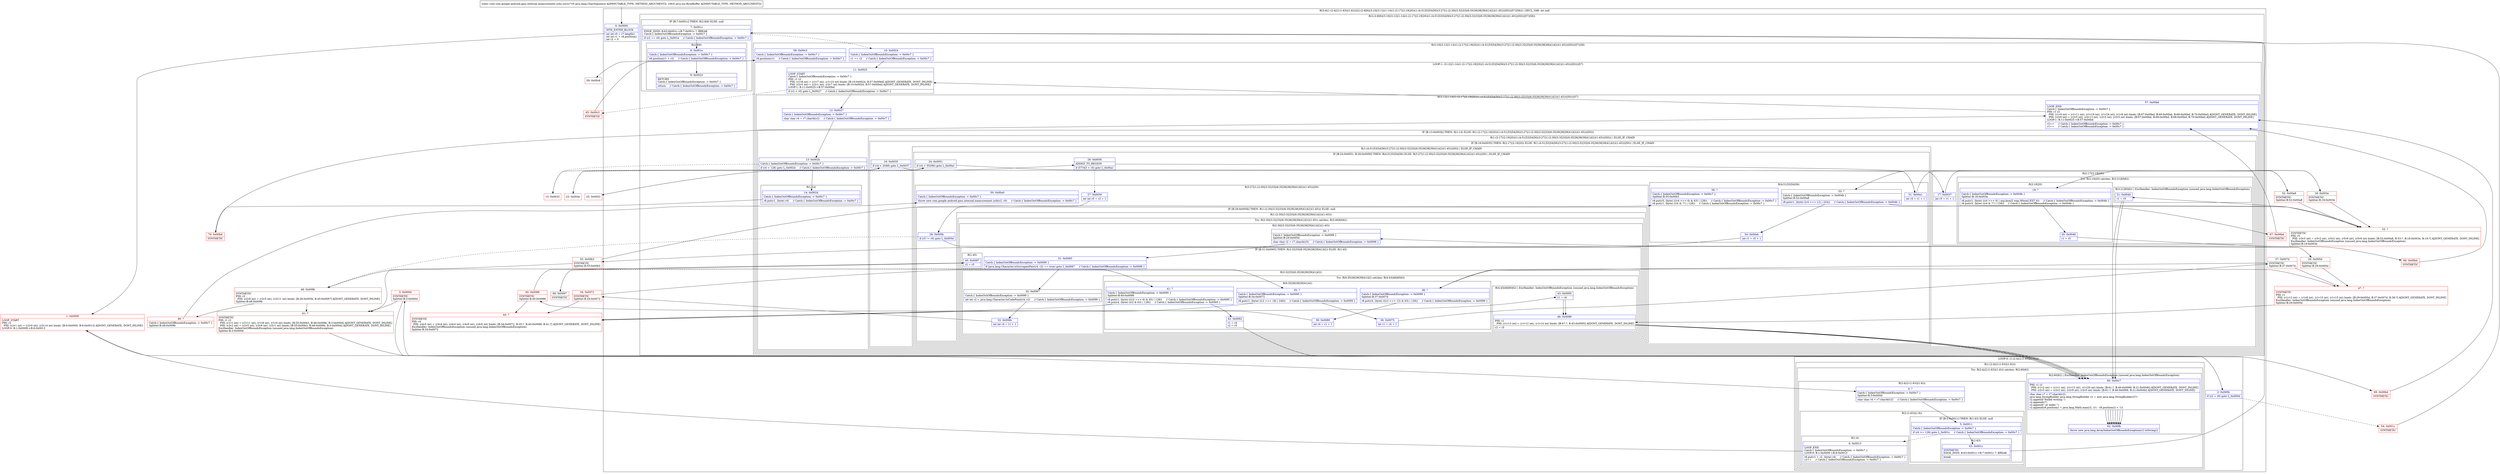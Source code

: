 digraph "CFG forcom.google.android.gms.internal.measurement.zzhz.zzc(Ljava\/lang\/CharSequence;Ljava\/nio\/ByteBuffer;)V" {
subgraph cluster_Region_2087489936 {
label = "R(3:0|(1:(2:4|(2:(1:63)|(1:6))))|(2:(2:8|9)|(3:10|(3:12|(1:14)(1:(2:17|(2:19|20))(1:(4:51|53|54|56)(3:27|(1:(2:30|(3:32|33|(6:35|36|38|39|41|42))(1:45)))|50)))|57)|58))) | DECL_VAR: int null\l";
node [shape=record,color=blue];
Node_0 [shape=record,label="{0\:\ 0x0000|MTH_ENTER_BLOCK\l|int int r0 = r7.length()\lint int r1 = r8.position()\lint r2 = 0\l}"];
subgraph cluster_LoopRegion_522676001 {
label = "LOOP:0: (1:(2:4|(2:(1:63)|(1:6))))";
node [shape=record,color=blue];
Node_2 [shape=record,label="{2\:\ 0x000b|if (r2 \< r0) goto L_0x000d\l}"];
subgraph cluster_Region_2007652807 {
label = "R(1:(2:4|(2:(1:63)|(1:6))))";
node [shape=record,color=blue];
subgraph cluster_TryCatchRegion_495317556 {
label = "Try: R(2:4|(2:(1:63)|(1:6))) catches: R(2:60|62)";
node [shape=record,color=blue];
subgraph cluster_Region_596194218 {
label = "R(2:4|(2:(1:63)|(1:6)))";
node [shape=record,color=blue];
Node_4 [shape=record,label="{4\:\ ?|Catch:\{ IndexOutOfBoundsException \-\> 0x00c7 \}\lSplitter:B:3:0x000d\l|char char r4 = r7.charAt(r2)     \/\/ Catch:\{ IndexOutOfBoundsException \-\> 0x00c7 \}\l}"];
subgraph cluster_Region_1500820672 {
label = "R(2:(1:63)|(1:6))";
node [shape=record,color=blue];
subgraph cluster_IfRegion_1103427456 {
label = "IF [B:5:0x0011] THEN: R(1:63) ELSE: null";
node [shape=record,color=blue];
Node_5 [shape=record,label="{5\:\ 0x0011|Catch:\{ IndexOutOfBoundsException \-\> 0x00c7 \}\l|if (r4 \>= 128) goto L_0x001c     \/\/ Catch:\{ IndexOutOfBoundsException \-\> 0x00c7 \}\l}"];
subgraph cluster_Region_252994064 {
label = "R(1:63)";
node [shape=record,color=blue];
Node_63 [shape=record,label="{63\:\ 0x001c|SYNTHETIC\lEDGE_INSN: B:63:0x001c\-\>B:7:0x001c ?: BREAK  \l|break\l}"];
}
}
subgraph cluster_Region_1832637593 {
label = "R(1:6)";
node [shape=record,color=blue];
Node_6 [shape=record,label="{6\:\ 0x0013|LOOP_END\lCatch:\{ IndexOutOfBoundsException \-\> 0x00c7 \}\lLOOP:0: B:1:0x0009\-\>B:6:0x0013\l|r8.put(r1 + r2, (byte) r4)     \/\/ Catch:\{ IndexOutOfBoundsException \-\> 0x00c7 \}\lr2++     \/\/ Catch:\{ IndexOutOfBoundsException \-\> 0x00c7 \}\l}"];
}
}
}
subgraph cluster_Region_1568831915 {
label = "R(2:60|62) | ExcHandler: IndexOutOfBoundsException (unused java.lang.IndexOutOfBoundsException)\l";
node [shape=record,color=blue];
Node_60 [shape=record,label="{60\:\ 0x00c7|PHI: r1 r2 \l  PHI: (r1v2 int) = (r1v1 int), (r1v13 int), (r1v20 int) binds: [B:61:?, B:46:0x0099, B:21:0x004b] A[DONT_GENERATE, DONT_INLINE]\l  PHI: (r2v3 int) = (r2v2 int), (r2v9 int), (r2v5 int) binds: [B:61:?, B:46:0x0099, B:21:0x004b] A[DONT_GENERATE, DONT_INLINE]\l|char char r7 = r7.charAt(r2)\ljava.lang.StringBuilder java.lang.StringBuilder r2 = new java.lang.StringBuilder(37)\lr2.append(\"Failed writing \")\lr2.append(r7)\lr2.append(\" at index \")\lr2.append(r8.position() + java.lang.Math.max(r2, (r1 \- r8.position()) + 1))\l}"];
Node_62 [shape=record,label="{62\:\ 0x00fb|throw new java.lang.ArrayIndexOutOfBoundsException(r2.toString())\l}"];
}
}
}
}
subgraph cluster_Region_710243924 {
label = "R(2:(2:8|9)|(3:10|(3:12|(1:14)(1:(2:17|(2:19|20))(1:(4:51|53|54|56)(3:27|(1:(2:30|(3:32|33|(6:35|36|38|39|41|42))(1:45)))|50)))|57)|58))";
node [shape=record,color=blue];
subgraph cluster_IfRegion_963527486 {
label = "IF [B:7:0x001c] THEN: R(2:8|9) ELSE: null";
node [shape=record,color=blue];
Node_7 [shape=record,label="{7\:\ 0x001c|EDGE_INSN: B:63:0x001c\-\>B:7:0x001c ?: BREAK  \lCatch:\{ IndexOutOfBoundsException \-\> 0x00c7 \}\l|if (r2 == r0) goto L_0x001e     \/\/ Catch:\{ IndexOutOfBoundsException \-\> 0x00c7 \}\l}"];
subgraph cluster_Region_348463776 {
label = "R(2:8|9)";
node [shape=record,color=blue];
Node_8 [shape=record,label="{8\:\ 0x001e|Catch:\{ IndexOutOfBoundsException \-\> 0x00c7 \}\l|r8.position(r1 + r2)     \/\/ Catch:\{ IndexOutOfBoundsException \-\> 0x00c7 \}\l}"];
Node_9 [shape=record,label="{9\:\ 0x0023|RETURN\lCatch:\{ IndexOutOfBoundsException \-\> 0x00c7 \}\l|return     \/\/ Catch:\{ IndexOutOfBoundsException \-\> 0x00c7 \}\l}"];
}
}
subgraph cluster_Region_146942954 {
label = "R(3:10|(3:12|(1:14)(1:(2:17|(2:19|20))(1:(4:51|53|54|56)(3:27|(1:(2:30|(3:32|33|(6:35|36|38|39|41|42))(1:45)))|50)))|57)|58)";
node [shape=record,color=blue];
Node_10 [shape=record,label="{10\:\ 0x0024|Catch:\{ IndexOutOfBoundsException \-\> 0x00c7 \}\l|r1 += r2     \/\/ Catch:\{ IndexOutOfBoundsException \-\> 0x00c7 \}\l}"];
subgraph cluster_LoopRegion_2134664408 {
label = "LOOP:1: (3:12|(1:14)(1:(2:17|(2:19|20))(1:(4:51|53|54|56)(3:27|(1:(2:30|(3:32|33|(6:35|36|38|39|41|42))(1:45)))|50)))|57)";
node [shape=record,color=blue];
Node_11 [shape=record,label="{11\:\ 0x0025|LOOP_START\lCatch:\{ IndexOutOfBoundsException \-\> 0x00c7 \}\lPHI: r1 r2 \l  PHI: (r1v8 int) = (r1v7 int), (r1v10 int) binds: [B:10:0x0024, B:57:0x00bd] A[DONT_GENERATE, DONT_INLINE]\l  PHI: (r2v5 int) = (r2v1 int), (r2v7 int) binds: [B:10:0x0024, B:57:0x00bd] A[DONT_GENERATE, DONT_INLINE]\lLOOP:1: B:11:0x0025\-\>B:57:0x00bd\l|if (r2 \< r0) goto L_0x0027     \/\/ Catch:\{ IndexOutOfBoundsException \-\> 0x00c7 \}\l}"];
subgraph cluster_Region_348423310 {
label = "R(3:12|(1:14)(1:(2:17|(2:19|20))(1:(4:51|53|54|56)(3:27|(1:(2:30|(3:32|33|(6:35|36|38|39|41|42))(1:45)))|50)))|57)";
node [shape=record,color=blue];
Node_12 [shape=record,label="{12\:\ 0x0027|Catch:\{ IndexOutOfBoundsException \-\> 0x00c7 \}\l|char char r4 = r7.charAt(r2)     \/\/ Catch:\{ IndexOutOfBoundsException \-\> 0x00c7 \}\l}"];
subgraph cluster_IfRegion_1107888595 {
label = "IF [B:13:0x002b] THEN: R(1:14) ELSE: R(1:(2:17|(2:19|20))(1:(4:51|53|54|56)(3:27|(1:(2:30|(3:32|33|(6:35|36|38|39|41|42))(1:45)))|50)))";
node [shape=record,color=blue];
Node_13 [shape=record,label="{13\:\ 0x002b|Catch:\{ IndexOutOfBoundsException \-\> 0x00c7 \}\l|if (r4 \< 128) goto L_0x002d     \/\/ Catch:\{ IndexOutOfBoundsException \-\> 0x00c7 \}\l}"];
subgraph cluster_Region_121013539 {
label = "R(1:14)";
node [shape=record,color=blue];
Node_14 [shape=record,label="{14\:\ 0x002d|Catch:\{ IndexOutOfBoundsException \-\> 0x00c7 \}\l|r8.put(r1, (byte) r4)     \/\/ Catch:\{ IndexOutOfBoundsException \-\> 0x00c7 \}\l}"];
}
subgraph cluster_Region_418588024 {
label = "R(1:(2:17|(2:19|20))(1:(4:51|53|54|56)(3:27|(1:(2:30|(3:32|33|(6:35|36|38|39|41|42))(1:45)))|50))) | ELSE_IF_CHAIN\l";
node [shape=record,color=blue];
subgraph cluster_IfRegion_1719894442 {
label = "IF [B:16:0x0035] THEN: R(2:17|(2:19|20)) ELSE: R(1:(4:51|53|54|56)(3:27|(1:(2:30|(3:32|33|(6:35|36|38|39|41|42))(1:45)))|50)) | ELSE_IF_CHAIN\l";
node [shape=record,color=blue];
Node_16 [shape=record,label="{16\:\ 0x0035|if (r4 \< 2048) goto L_0x0037\l}"];
subgraph cluster_Region_987461447 {
label = "R(2:17|(2:19|20))";
node [shape=record,color=blue];
Node_17 [shape=record,label="{17\:\ 0x0037|int r5 = r1 + 1\l}"];
subgraph cluster_TryCatchRegion_1692221458 {
label = "Try: R(2:19|20) catches: R(3:21|60|62)";
node [shape=record,color=blue];
subgraph cluster_Region_715684653 {
label = "R(2:19|20)";
node [shape=record,color=blue];
Node_19 [shape=record,label="{19\:\ ?|Catch:\{ IndexOutOfBoundsException \-\> 0x004b \}\lSplitter:B:18:0x003e\l|r8.put(r1, (byte) ((r4 \>\>\> 6) \| org.kxml2.wap.Wbxml.EXT_0))     \/\/ Catch:\{ IndexOutOfBoundsException \-\> 0x004b \}\lr8.put(r5, (byte) ((r4 & '?') \| 128))     \/\/ Catch:\{ IndexOutOfBoundsException \-\> 0x004b \}\l}"];
Node_20 [shape=record,label="{20\:\ 0x0048|r1 = r5\l}"];
}
subgraph cluster_Region_1253078980 {
label = "R(3:21|60|62) | ExcHandler: IndexOutOfBoundsException (unused java.lang.IndexOutOfBoundsException)\l";
node [shape=record,color=blue];
Node_21 [shape=record,label="{21\:\ 0x004b|r1 = r5\l}"];
Node_60 [shape=record,label="{60\:\ 0x00c7|PHI: r1 r2 \l  PHI: (r1v2 int) = (r1v1 int), (r1v13 int), (r1v20 int) binds: [B:61:?, B:46:0x0099, B:21:0x004b] A[DONT_GENERATE, DONT_INLINE]\l  PHI: (r2v3 int) = (r2v2 int), (r2v9 int), (r2v5 int) binds: [B:61:?, B:46:0x0099, B:21:0x004b] A[DONT_GENERATE, DONT_INLINE]\l|char char r7 = r7.charAt(r2)\ljava.lang.StringBuilder java.lang.StringBuilder r2 = new java.lang.StringBuilder(37)\lr2.append(\"Failed writing \")\lr2.append(r7)\lr2.append(\" at index \")\lr2.append(r8.position() + java.lang.Math.max(r2, (r1 \- r8.position()) + 1))\l}"];
Node_62 [shape=record,label="{62\:\ 0x00fb|throw new java.lang.ArrayIndexOutOfBoundsException(r2.toString())\l}"];
}
}
}
subgraph cluster_Region_1224063611 {
label = "R(1:(4:51|53|54|56)(3:27|(1:(2:30|(3:32|33|(6:35|36|38|39|41|42))(1:45)))|50)) | ELSE_IF_CHAIN\l";
node [shape=record,color=blue];
subgraph cluster_IfRegion_1526928217 {
label = "IF [B:24:0x0051, B:26:0x0056] THEN: R(4:51|53|54|56) ELSE: R(3:27|(1:(2:30|(3:32|33|(6:35|36|38|39|41|42))(1:45)))|50) | ELSE_IF_CHAIN\l";
node [shape=record,color=blue];
Node_24 [shape=record,label="{24\:\ 0x0051|if (r4 \< 55296) goto L_0x00a1\l}"];
Node_26 [shape=record,label="{26\:\ 0x0056|ADDED_TO_REGION\l|if (57343 \< r4) goto L_0x00a1\l}"];
subgraph cluster_Region_1469513170 {
label = "R(4:51|53|54|56)";
node [shape=record,color=blue];
Node_51 [shape=record,label="{51\:\ 0x00a1|int r5 = r1 + 1\l}"];
Node_53 [shape=record,label="{53\:\ ?|Catch:\{ IndexOutOfBoundsException \-\> 0x004b \}\lSplitter:B:52:0x00a8\l|r8.put(r1, (byte) ((r4 \>\>\> 12) \| 224))     \/\/ Catch:\{ IndexOutOfBoundsException \-\> 0x004b \}\l}"];
Node_54 [shape=record,label="{54\:\ 0x00ab|int r1 = r5 + 1\l}"];
Node_56 [shape=record,label="{56\:\ ?|Catch:\{ IndexOutOfBoundsException \-\> 0x00c7 \}\lSplitter:B:55:0x00b3\l|r8.put(r5, (byte) (((r4 \>\>\> 6) & 63) \| 128))     \/\/ Catch:\{ IndexOutOfBoundsException \-\> 0x00c7 \}\lr8.put(r1, (byte) ((r4 & '?') \| 128))     \/\/ Catch:\{ IndexOutOfBoundsException \-\> 0x00c7 \}\l}"];
}
subgraph cluster_Region_1140782872 {
label = "R(3:27|(1:(2:30|(3:32|33|(6:35|36|38|39|41|42))(1:45)))|50)";
node [shape=record,color=blue];
Node_27 [shape=record,label="{27\:\ 0x0059|int int r5 = r2 + 1\l}"];
subgraph cluster_IfRegion_1732545214 {
label = "IF [B:28:0x005b] THEN: R(1:(2:30|(3:32|33|(6:35|36|38|39|41|42))(1:45))) ELSE: null";
node [shape=record,color=blue];
Node_28 [shape=record,label="{28\:\ 0x005b|if (r5 != r0) goto L_0x005d\l}"];
subgraph cluster_Region_1226019559 {
label = "R(1:(2:30|(3:32|33|(6:35|36|38|39|41|42))(1:45)))";
node [shape=record,color=blue];
subgraph cluster_TryCatchRegion_1212855896 {
label = "Try: R(2:30|(3:32|33|(6:35|36|38|39|41|42))(1:45)) catches: R(3:46|60|62)";
node [shape=record,color=blue];
subgraph cluster_Region_1001435021 {
label = "R(2:30|(3:32|33|(6:35|36|38|39|41|42))(1:45))";
node [shape=record,color=blue];
Node_30 [shape=record,label="{30\:\ ?|Catch:\{ IndexOutOfBoundsException \-\> 0x0099 \}\lSplitter:B:29:0x005d\l|char char r2 = r7.charAt(r5)     \/\/ Catch:\{ IndexOutOfBoundsException \-\> 0x0099 \}\l}"];
subgraph cluster_IfRegion_838696944 {
label = "IF [B:31:0x0065] THEN: R(3:32|33|(6:35|36|38|39|41|42)) ELSE: R(1:45)";
node [shape=record,color=blue];
Node_31 [shape=record,label="{31\:\ 0x0065|Catch:\{ IndexOutOfBoundsException \-\> 0x0099 \}\l|if (java.lang.Character.isSurrogatePair(r4, r2) == true) goto L_0x0067     \/\/ Catch:\{ IndexOutOfBoundsException \-\> 0x0099 \}\l}"];
subgraph cluster_Region_1960451734 {
label = "R(3:32|33|(6:35|36|38|39|41|42))";
node [shape=record,color=blue];
Node_32 [shape=record,label="{32\:\ 0x0067|Catch:\{ IndexOutOfBoundsException \-\> 0x0099 \}\l|int int r2 = java.lang.Character.toCodePoint(r4, r2)     \/\/ Catch:\{ IndexOutOfBoundsException \-\> 0x0099 \}\l}"];
Node_33 [shape=record,label="{33\:\ 0x006b|int int r4 = r1 + 1\l}"];
subgraph cluster_TryCatchRegion_1184477843 {
label = "Try: R(6:35|36|38|39|41|42) catches: R(4:43|46|60|62)";
node [shape=record,color=blue];
subgraph cluster_Region_2061528290 {
label = "R(6:35|36|38|39|41|42)";
node [shape=record,color=blue];
Node_35 [shape=record,label="{35\:\ ?|Catch:\{ IndexOutOfBoundsException \-\> 0x0095 \}\lSplitter:B:34:0x0072\l|r8.put(r1, (byte) ((r2 \>\>\> 18) \| 240))     \/\/ Catch:\{ IndexOutOfBoundsException \-\> 0x0095 \}\l}"];
Node_36 [shape=record,label="{36\:\ 0x0075|int r1 = r4 + 1\l}"];
Node_38 [shape=record,label="{38\:\ ?|Catch:\{ IndexOutOfBoundsException \-\> 0x0099 \}\lSplitter:B:37:0x007d\l|r8.put(r4, (byte) (((r2 \>\>\> 12) & 63) \| 128))     \/\/ Catch:\{ IndexOutOfBoundsException \-\> 0x0099 \}\l}"];
Node_39 [shape=record,label="{39\:\ 0x0080|int r4 = r1 + 1\l}"];
Node_41 [shape=record,label="{41\:\ ?|Catch:\{ IndexOutOfBoundsException \-\> 0x0095 \}\lSplitter:B:40:0x0088\l|r8.put(r1, (byte) (((r2 \>\>\> 6) & 63) \| 128))     \/\/ Catch:\{ IndexOutOfBoundsException \-\> 0x0095 \}\lr8.put(r4, (byte) ((r2 & 63) \| 128))     \/\/ Catch:\{ IndexOutOfBoundsException \-\> 0x0095 \}\l}"];
Node_42 [shape=record,label="{42\:\ 0x0092|r1 = r4\lr2 = r5\l}"];
}
subgraph cluster_Region_1675925007 {
label = "R(4:43|46|60|62) | ExcHandler: IndexOutOfBoundsException (unused java.lang.IndexOutOfBoundsException)\l";
node [shape=record,color=blue];
Node_43 [shape=record,label="{43\:\ 0x0095|r1 = r4\l}"];
Node_46 [shape=record,label="{46\:\ 0x0099|PHI: r1 \l  PHI: (r1v13 int) = (r1v12 int), (r1v14 int) binds: [B:47:?, B:43:0x0095] A[DONT_GENERATE, DONT_INLINE]\l|r2 = r5\l}"];
Node_60 [shape=record,label="{60\:\ 0x00c7|PHI: r1 r2 \l  PHI: (r1v2 int) = (r1v1 int), (r1v13 int), (r1v20 int) binds: [B:61:?, B:46:0x0099, B:21:0x004b] A[DONT_GENERATE, DONT_INLINE]\l  PHI: (r2v3 int) = (r2v2 int), (r2v9 int), (r2v5 int) binds: [B:61:?, B:46:0x0099, B:21:0x004b] A[DONT_GENERATE, DONT_INLINE]\l|char char r7 = r7.charAt(r2)\ljava.lang.StringBuilder java.lang.StringBuilder r2 = new java.lang.StringBuilder(37)\lr2.append(\"Failed writing \")\lr2.append(r7)\lr2.append(\" at index \")\lr2.append(r8.position() + java.lang.Math.max(r2, (r1 \- r8.position()) + 1))\l}"];
Node_62 [shape=record,label="{62\:\ 0x00fb|throw new java.lang.ArrayIndexOutOfBoundsException(r2.toString())\l}"];
}
}
}
subgraph cluster_Region_270906128 {
label = "R(1:45)";
node [shape=record,color=blue];
Node_45 [shape=record,label="{45\:\ 0x0097|r2 = r5\l}"];
}
}
}
subgraph cluster_Region_874123301 {
label = "R(3:46|60|62) | ExcHandler: IndexOutOfBoundsException (unused java.lang.IndexOutOfBoundsException)\l";
node [shape=record,color=blue];
Node_46 [shape=record,label="{46\:\ 0x0099|PHI: r1 \l  PHI: (r1v13 int) = (r1v12 int), (r1v14 int) binds: [B:47:?, B:43:0x0095] A[DONT_GENERATE, DONT_INLINE]\l|r2 = r5\l}"];
Node_60 [shape=record,label="{60\:\ 0x00c7|PHI: r1 r2 \l  PHI: (r1v2 int) = (r1v1 int), (r1v13 int), (r1v20 int) binds: [B:61:?, B:46:0x0099, B:21:0x004b] A[DONT_GENERATE, DONT_INLINE]\l  PHI: (r2v3 int) = (r2v2 int), (r2v9 int), (r2v5 int) binds: [B:61:?, B:46:0x0099, B:21:0x004b] A[DONT_GENERATE, DONT_INLINE]\l|char char r7 = r7.charAt(r2)\ljava.lang.StringBuilder java.lang.StringBuilder r2 = new java.lang.StringBuilder(37)\lr2.append(\"Failed writing \")\lr2.append(r7)\lr2.append(\" at index \")\lr2.append(r8.position() + java.lang.Math.max(r2, (r1 \- r8.position()) + 1))\l}"];
Node_62 [shape=record,label="{62\:\ 0x00fb|throw new java.lang.ArrayIndexOutOfBoundsException(r2.toString())\l}"];
}
}
}
}
Node_50 [shape=record,label="{50\:\ 0x00a0|Catch:\{ IndexOutOfBoundsException \-\> 0x00c7 \}\l|throw new com.google.android.gms.internal.measurement.zzib(r2, r0)     \/\/ Catch:\{ IndexOutOfBoundsException \-\> 0x00c7 \}\l}"];
}
}
}
}
}
}
Node_57 [shape=record,label="{57\:\ 0x00bd|LOOP_END\lCatch:\{ IndexOutOfBoundsException \-\> 0x00c7 \}\lPHI: r1 r2 \l  PHI: (r1v9 int) = (r1v11 int), (r1v19 int), (r1v24 int), (r1v8 int) binds: [B:67:0x00bd, B:69:0x00bd, B:68:0x00bd, B:70:0x00bd] A[DONT_GENERATE, DONT_INLINE]\l  PHI: (r2v6 int) = (r2v5 int), (r2v13 int), (r2v5 int), (r2v5 int) binds: [B:67:0x00bd, B:69:0x00bd, B:68:0x00bd, B:70:0x00bd] A[DONT_GENERATE, DONT_INLINE]\lLOOP:1: B:11:0x0025\-\>B:57:0x00bd\l|r2++     \/\/ Catch:\{ IndexOutOfBoundsException \-\> 0x00c7 \}\lr1++     \/\/ Catch:\{ IndexOutOfBoundsException \-\> 0x00c7 \}\l}"];
}
}
Node_58 [shape=record,label="{58\:\ 0x00c3|Catch:\{ IndexOutOfBoundsException \-\> 0x00c7 \}\l|r8.position(r1)     \/\/ Catch:\{ IndexOutOfBoundsException \-\> 0x00c7 \}\l}"];
}
}
}
subgraph cluster_Region_1568831915 {
label = "R(2:60|62) | ExcHandler: IndexOutOfBoundsException (unused java.lang.IndexOutOfBoundsException)\l";
node [shape=record,color=blue];
Node_60 [shape=record,label="{60\:\ 0x00c7|PHI: r1 r2 \l  PHI: (r1v2 int) = (r1v1 int), (r1v13 int), (r1v20 int) binds: [B:61:?, B:46:0x0099, B:21:0x004b] A[DONT_GENERATE, DONT_INLINE]\l  PHI: (r2v3 int) = (r2v2 int), (r2v9 int), (r2v5 int) binds: [B:61:?, B:46:0x0099, B:21:0x004b] A[DONT_GENERATE, DONT_INLINE]\l|char char r7 = r7.charAt(r2)\ljava.lang.StringBuilder java.lang.StringBuilder r2 = new java.lang.StringBuilder(37)\lr2.append(\"Failed writing \")\lr2.append(r7)\lr2.append(\" at index \")\lr2.append(r8.position() + java.lang.Math.max(r2, (r1 \- r8.position()) + 1))\l}"];
Node_62 [shape=record,label="{62\:\ 0x00fb|throw new java.lang.ArrayIndexOutOfBoundsException(r2.toString())\l}"];
}
subgraph cluster_Region_1253078980 {
label = "R(3:21|60|62) | ExcHandler: IndexOutOfBoundsException (unused java.lang.IndexOutOfBoundsException)\l";
node [shape=record,color=blue];
Node_21 [shape=record,label="{21\:\ 0x004b|r1 = r5\l}"];
Node_60 [shape=record,label="{60\:\ 0x00c7|PHI: r1 r2 \l  PHI: (r1v2 int) = (r1v1 int), (r1v13 int), (r1v20 int) binds: [B:61:?, B:46:0x0099, B:21:0x004b] A[DONT_GENERATE, DONT_INLINE]\l  PHI: (r2v3 int) = (r2v2 int), (r2v9 int), (r2v5 int) binds: [B:61:?, B:46:0x0099, B:21:0x004b] A[DONT_GENERATE, DONT_INLINE]\l|char char r7 = r7.charAt(r2)\ljava.lang.StringBuilder java.lang.StringBuilder r2 = new java.lang.StringBuilder(37)\lr2.append(\"Failed writing \")\lr2.append(r7)\lr2.append(\" at index \")\lr2.append(r8.position() + java.lang.Math.max(r2, (r1 \- r8.position()) + 1))\l}"];
Node_62 [shape=record,label="{62\:\ 0x00fb|throw new java.lang.ArrayIndexOutOfBoundsException(r2.toString())\l}"];
}
subgraph cluster_Region_874123301 {
label = "R(3:46|60|62) | ExcHandler: IndexOutOfBoundsException (unused java.lang.IndexOutOfBoundsException)\l";
node [shape=record,color=blue];
Node_46 [shape=record,label="{46\:\ 0x0099|PHI: r1 \l  PHI: (r1v13 int) = (r1v12 int), (r1v14 int) binds: [B:47:?, B:43:0x0095] A[DONT_GENERATE, DONT_INLINE]\l|r2 = r5\l}"];
Node_60 [shape=record,label="{60\:\ 0x00c7|PHI: r1 r2 \l  PHI: (r1v2 int) = (r1v1 int), (r1v13 int), (r1v20 int) binds: [B:61:?, B:46:0x0099, B:21:0x004b] A[DONT_GENERATE, DONT_INLINE]\l  PHI: (r2v3 int) = (r2v2 int), (r2v9 int), (r2v5 int) binds: [B:61:?, B:46:0x0099, B:21:0x004b] A[DONT_GENERATE, DONT_INLINE]\l|char char r7 = r7.charAt(r2)\ljava.lang.StringBuilder java.lang.StringBuilder r2 = new java.lang.StringBuilder(37)\lr2.append(\"Failed writing \")\lr2.append(r7)\lr2.append(\" at index \")\lr2.append(r8.position() + java.lang.Math.max(r2, (r1 \- r8.position()) + 1))\l}"];
Node_62 [shape=record,label="{62\:\ 0x00fb|throw new java.lang.ArrayIndexOutOfBoundsException(r2.toString())\l}"];
}
subgraph cluster_Region_1675925007 {
label = "R(4:43|46|60|62) | ExcHandler: IndexOutOfBoundsException (unused java.lang.IndexOutOfBoundsException)\l";
node [shape=record,color=blue];
Node_43 [shape=record,label="{43\:\ 0x0095|r1 = r4\l}"];
Node_46 [shape=record,label="{46\:\ 0x0099|PHI: r1 \l  PHI: (r1v13 int) = (r1v12 int), (r1v14 int) binds: [B:47:?, B:43:0x0095] A[DONT_GENERATE, DONT_INLINE]\l|r2 = r5\l}"];
Node_60 [shape=record,label="{60\:\ 0x00c7|PHI: r1 r2 \l  PHI: (r1v2 int) = (r1v1 int), (r1v13 int), (r1v20 int) binds: [B:61:?, B:46:0x0099, B:21:0x004b] A[DONT_GENERATE, DONT_INLINE]\l  PHI: (r2v3 int) = (r2v2 int), (r2v9 int), (r2v5 int) binds: [B:61:?, B:46:0x0099, B:21:0x004b] A[DONT_GENERATE, DONT_INLINE]\l|char char r7 = r7.charAt(r2)\ljava.lang.StringBuilder java.lang.StringBuilder r2 = new java.lang.StringBuilder(37)\lr2.append(\"Failed writing \")\lr2.append(r7)\lr2.append(\" at index \")\lr2.append(r8.position() + java.lang.Math.max(r2, (r1 \- r8.position()) + 1))\l}"];
Node_62 [shape=record,label="{62\:\ 0x00fb|throw new java.lang.ArrayIndexOutOfBoundsException(r2.toString())\l}"];
}
Node_1 [shape=record,color=red,label="{1\:\ 0x0009|LOOP_START\lPHI: r2 \l  PHI: (r2v1 int) = (r2v0 int), (r2v14 int) binds: [B:0:0x0000, B:6:0x0013] A[DONT_GENERATE, DONT_INLINE]\lLOOP:0: B:1:0x0009\-\>B:6:0x0013\l}"];
Node_3 [shape=record,color=red,label="{3\:\ 0x000d|SYNTHETIC\lSplitter:B:3:0x000d\l}"];
Node_15 [shape=record,color=red,label="{15\:\ 0x0033}"];
Node_18 [shape=record,color=red,label="{18\:\ 0x003e|SYNTHETIC\lSplitter:B:18:0x003e\l}"];
Node_22 [shape=record,color=red,label="{22\:\ ?|SYNTHETIC\lPHI: r5 \l  PHI: (r5v5 int) = (r5v2 int), (r5v2 int), (r5v6 int), (r5v6 int) binds: [B:52:0x00a8, B:53:?, B:18:0x003e, B:19:?] A[DONT_GENERATE, DONT_INLINE]\lExcHandler: IndexOutOfBoundsException (unused java.lang.IndexOutOfBoundsException)\lSplitter:B:18:0x003e\l}"];
Node_23 [shape=record,color=red,label="{23\:\ 0x004e}"];
Node_25 [shape=record,color=red,label="{25\:\ 0x0053}"];
Node_29 [shape=record,color=red,label="{29\:\ 0x005d|SYNTHETIC\lSplitter:B:29:0x005d\l}"];
Node_34 [shape=record,color=red,label="{34\:\ 0x0072|SYNTHETIC\lSplitter:B:34:0x0072\l}"];
Node_37 [shape=record,color=red,label="{37\:\ 0x007d|SYNTHETIC\lSplitter:B:37:0x007d\l}"];
Node_40 [shape=record,color=red,label="{40\:\ 0x0088|SYNTHETIC\lSplitter:B:40:0x0088\l}"];
Node_44 [shape=record,color=red,label="{44\:\ ?|SYNTHETIC\lPHI: r4 \l  PHI: (r4v5 int) = (r4v4 int), (r4v4 int), (r4v6 int), (r4v6 int) binds: [B:34:0x0072, B:35:?, B:40:0x0088, B:41:?] A[DONT_GENERATE, DONT_INLINE]\lExcHandler: IndexOutOfBoundsException (unused java.lang.IndexOutOfBoundsException)\lSplitter:B:34:0x0072\l}"];
Node_47 [shape=record,color=red,label="{47\:\ ?|SYNTHETIC\lPHI: r1 \l  PHI: (r1v12 int) = (r1v8 int), (r1v15 int), (r1v15 int) binds: [B:29:0x005d, B:37:0x007d, B:38:?] A[DONT_GENERATE, DONT_INLINE]\lExcHandler: IndexOutOfBoundsException (unused java.lang.IndexOutOfBoundsException)\lSplitter:B:29:0x005d\l}"];
Node_48 [shape=record,color=red,label="{48\:\ 0x009b|SYNTHETIC\lPHI: r2 \l  PHI: (r2v8 int) = (r2v5 int), (r2v11 int) binds: [B:28:0x005b, B:45:0x0097] A[DONT_GENERATE, DONT_INLINE]\lSplitter:B:48:0x009b\l}"];
Node_49 [shape=record,color=red,label="{49\:\ ?|Catch:\{ IndexOutOfBoundsException \-\> 0x00c7 \}\lSplitter:B:48:0x009b\l}"];
Node_52 [shape=record,color=red,label="{52\:\ 0x00a8|SYNTHETIC\lSplitter:B:52:0x00a8\l}"];
Node_55 [shape=record,color=red,label="{55\:\ 0x00b3|SYNTHETIC\lSplitter:B:55:0x00b3\l}"];
Node_59 [shape=record,color=red,label="{59\:\ 0x00c6}"];
Node_61 [shape=record,color=red,label="{61\:\ ?|SYNTHETIC\lPHI: r1 r2 \l  PHI: (r1v1 int) = (r1v11 int), (r1v8 int), (r1v0 int) binds: [B:55:0x00b3, B:48:0x009b, B:3:0x000d] A[DONT_GENERATE, DONT_INLINE]\l  PHI: (r2v2 int) = (r2v5 int), (r2v8 int), (r2v1 int) binds: [B:55:0x00b3, B:48:0x009b, B:3:0x000d] A[DONT_GENERATE, DONT_INLINE]\lExcHandler: IndexOutOfBoundsException (unused java.lang.IndexOutOfBoundsException)\lSplitter:B:3:0x000d\l}"];
Node_64 [shape=record,color=red,label="{64\:\ 0x001c|SYNTHETIC\l}"];
Node_65 [shape=record,color=red,label="{65\:\ 0x00c3|SYNTHETIC\l}"];
Node_66 [shape=record,color=red,label="{66\:\ 0x0097|SYNTHETIC\l}"];
Node_67 [shape=record,color=red,label="{67\:\ 0x00bd|SYNTHETIC\l}"];
Node_68 [shape=record,color=red,label="{68\:\ 0x00bd|SYNTHETIC\l}"];
Node_69 [shape=record,color=red,label="{69\:\ 0x00bd|SYNTHETIC\l}"];
Node_70 [shape=record,color=red,label="{70\:\ 0x00bd|SYNTHETIC\l}"];
MethodNode[shape=record,label="{static void com.google.android.gms.internal.measurement.zzhz.zzc((r7v0 java.lang.CharSequence A[IMMUTABLE_TYPE, METHOD_ARGUMENT]), (r8v0 java.nio.ByteBuffer A[IMMUTABLE_TYPE, METHOD_ARGUMENT])) }"];
MethodNode -> Node_0;
Node_0 -> Node_1;
Node_2 -> Node_3;
Node_2 -> Node_64[style=dashed];
Node_4 -> Node_5;
Node_5 -> Node_6[style=dashed];
Node_5 -> Node_63;
Node_63 -> Node_7;
Node_6 -> Node_1;
Node_60 -> Node_62;
Node_7 -> Node_8;
Node_7 -> Node_10[style=dashed];
Node_8 -> Node_9;
Node_10 -> Node_11;
Node_11 -> Node_12;
Node_11 -> Node_65[style=dashed];
Node_12 -> Node_13;
Node_13 -> Node_14;
Node_13 -> Node_15[style=dashed];
Node_14 -> Node_70;
Node_16 -> Node_17;
Node_16 -> Node_23[style=dashed];
Node_17 -> Node_18;
Node_19 -> Node_20;
Node_19 -> Node_22;
Node_20 -> Node_68;
Node_21 -> Node_60;
Node_60 -> Node_62;
Node_24 -> Node_25[style=dashed];
Node_24 -> Node_51;
Node_26 -> Node_27[style=dashed];
Node_26 -> Node_51;
Node_51 -> Node_52;
Node_53 -> Node_54;
Node_53 -> Node_22;
Node_54 -> Node_55;
Node_56 -> Node_67;
Node_27 -> Node_28;
Node_28 -> Node_29;
Node_28 -> Node_48[style=dashed];
Node_30 -> Node_31;
Node_31 -> Node_32;
Node_31 -> Node_66[style=dashed];
Node_32 -> Node_33;
Node_33 -> Node_34;
Node_35 -> Node_36;
Node_35 -> Node_44;
Node_36 -> Node_37;
Node_38 -> Node_39;
Node_38 -> Node_47;
Node_39 -> Node_40;
Node_41 -> Node_42;
Node_41 -> Node_44;
Node_42 -> Node_69;
Node_43 -> Node_46;
Node_46 -> Node_60;
Node_60 -> Node_62;
Node_45 -> Node_48;
Node_46 -> Node_60;
Node_60 -> Node_62;
Node_57 -> Node_11;
Node_58 -> Node_59;
Node_60 -> Node_62;
Node_21 -> Node_60;
Node_60 -> Node_62;
Node_46 -> Node_60;
Node_60 -> Node_62;
Node_43 -> Node_46;
Node_46 -> Node_60;
Node_60 -> Node_62;
Node_1 -> Node_2;
Node_3 -> Node_4;
Node_3 -> Node_61;
Node_15 -> Node_16;
Node_18 -> Node_19;
Node_18 -> Node_22;
Node_22 -> Node_21;
Node_23 -> Node_24;
Node_25 -> Node_26;
Node_29 -> Node_30;
Node_29 -> Node_47;
Node_34 -> Node_35;
Node_34 -> Node_44;
Node_37 -> Node_38;
Node_37 -> Node_47;
Node_40 -> Node_41;
Node_40 -> Node_44;
Node_44 -> Node_43;
Node_47 -> Node_46;
Node_48 -> Node_49;
Node_48 -> Node_61;
Node_49 -> Node_50;
Node_52 -> Node_53;
Node_52 -> Node_22;
Node_55 -> Node_56;
Node_55 -> Node_61;
Node_61 -> Node_60;
Node_64 -> Node_7;
Node_65 -> Node_58;
Node_66 -> Node_45;
Node_67 -> Node_57;
Node_68 -> Node_57;
Node_69 -> Node_57;
Node_70 -> Node_57;
}


